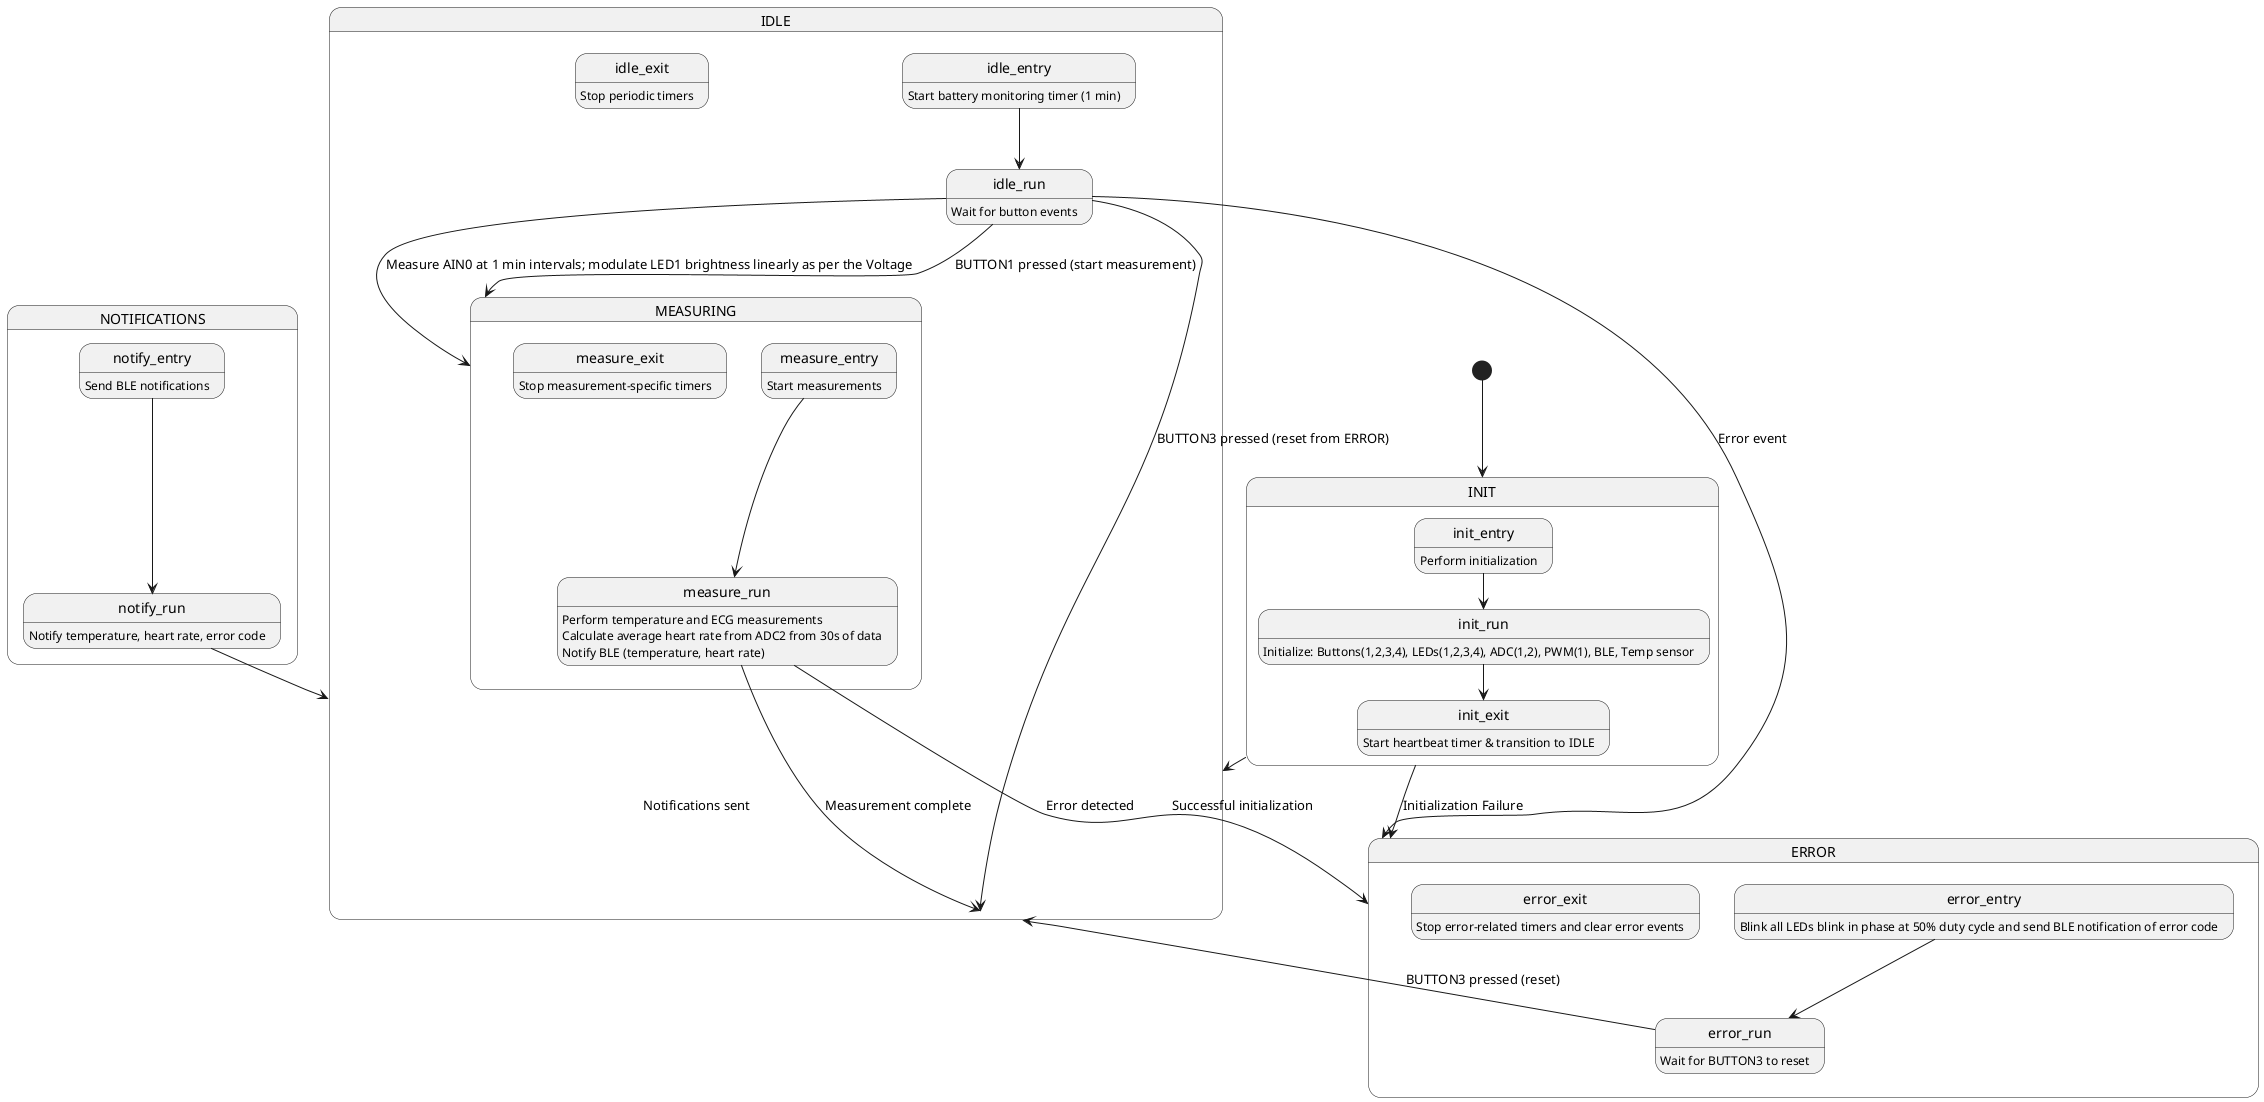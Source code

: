 @startuml

[*] --> INIT

state INIT {
    init_entry: Perform initialization
    init_entry --> init_run
    init_run: Initialize: Buttons(1,2,3,4), LEDs(1,2,3,4), ADC(1,2), PWM(1), BLE, Temp sensor
    init_run --> init_exit
    init_exit: Start heartbeat timer & transition to IDLE
}

INIT --> IDLE : Successful initialization
INIT --> ERROR : Initialization Failure

state IDLE {
    idle_entry: Start battery monitoring timer (1 min)
    idle_entry --> idle_run
    idle_run: Wait for button events
    idle_run --> MEASURING : Measure AIN0 at 1 min intervals; modulate LED1 brightness linearly as per the Voltage
    idle_run --> MEASURING : BUTTON1 pressed (start measurement)
    idle_run --> ERROR : Error event
    idle_run --> IDLE : BUTTON3 pressed (reset from ERROR)
    idle_exit: Stop periodic timers
}

state MEASURING {
    measure_entry: Start measurements
    measure_entry --> measure_run
    measure_run: Perform temperature and ECG measurements\nCalculate average heart rate from ADC2 from 30s of data\nNotify BLE (temperature, heart rate)
    measure_run --> IDLE : Measurement complete
    measure_run --> ERROR : Error detected
    measure_exit: Stop measurement-specific timers
}

state ERROR {
    error_entry: Blink all LEDs blink in phase at 50% duty cycle and send BLE notification of error code
    error_entry --> error_run
    error_run: Wait for BUTTON3 to reset
    error_run --> IDLE : BUTTON3 pressed (reset)
    error_exit: Stop error-related timers and clear error events
}

state NOTIFICATIONS {
    notify_entry: Send BLE notifications
    notify_entry --> notify_run
    notify_run: Notify temperature, heart rate, error code
    notify_run --> IDLE : Notifications sent
}

@enduml